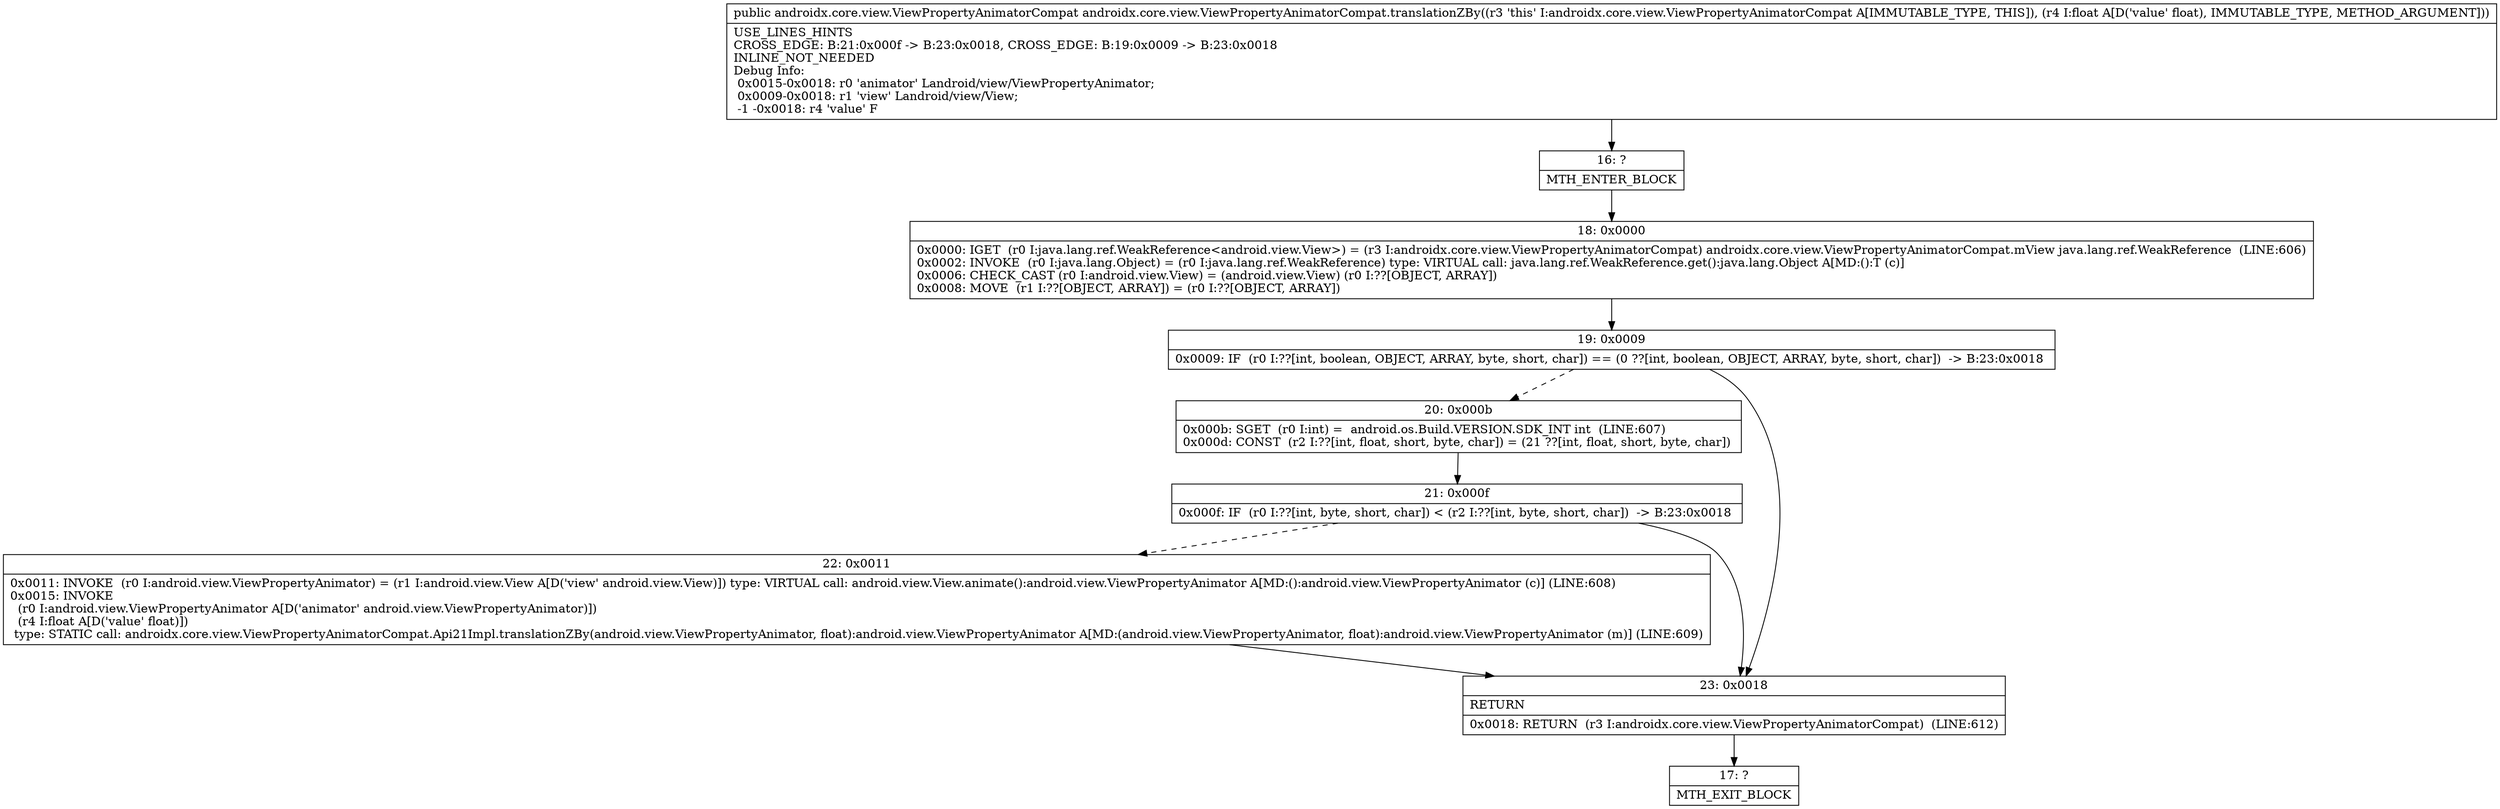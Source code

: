 digraph "CFG forandroidx.core.view.ViewPropertyAnimatorCompat.translationZBy(F)Landroidx\/core\/view\/ViewPropertyAnimatorCompat;" {
Node_16 [shape=record,label="{16\:\ ?|MTH_ENTER_BLOCK\l}"];
Node_18 [shape=record,label="{18\:\ 0x0000|0x0000: IGET  (r0 I:java.lang.ref.WeakReference\<android.view.View\>) = (r3 I:androidx.core.view.ViewPropertyAnimatorCompat) androidx.core.view.ViewPropertyAnimatorCompat.mView java.lang.ref.WeakReference  (LINE:606)\l0x0002: INVOKE  (r0 I:java.lang.Object) = (r0 I:java.lang.ref.WeakReference) type: VIRTUAL call: java.lang.ref.WeakReference.get():java.lang.Object A[MD:():T (c)]\l0x0006: CHECK_CAST (r0 I:android.view.View) = (android.view.View) (r0 I:??[OBJECT, ARRAY]) \l0x0008: MOVE  (r1 I:??[OBJECT, ARRAY]) = (r0 I:??[OBJECT, ARRAY]) \l}"];
Node_19 [shape=record,label="{19\:\ 0x0009|0x0009: IF  (r0 I:??[int, boolean, OBJECT, ARRAY, byte, short, char]) == (0 ??[int, boolean, OBJECT, ARRAY, byte, short, char])  \-\> B:23:0x0018 \l}"];
Node_20 [shape=record,label="{20\:\ 0x000b|0x000b: SGET  (r0 I:int) =  android.os.Build.VERSION.SDK_INT int  (LINE:607)\l0x000d: CONST  (r2 I:??[int, float, short, byte, char]) = (21 ??[int, float, short, byte, char]) \l}"];
Node_21 [shape=record,label="{21\:\ 0x000f|0x000f: IF  (r0 I:??[int, byte, short, char]) \< (r2 I:??[int, byte, short, char])  \-\> B:23:0x0018 \l}"];
Node_22 [shape=record,label="{22\:\ 0x0011|0x0011: INVOKE  (r0 I:android.view.ViewPropertyAnimator) = (r1 I:android.view.View A[D('view' android.view.View)]) type: VIRTUAL call: android.view.View.animate():android.view.ViewPropertyAnimator A[MD:():android.view.ViewPropertyAnimator (c)] (LINE:608)\l0x0015: INVOKE  \l  (r0 I:android.view.ViewPropertyAnimator A[D('animator' android.view.ViewPropertyAnimator)])\l  (r4 I:float A[D('value' float)])\l type: STATIC call: androidx.core.view.ViewPropertyAnimatorCompat.Api21Impl.translationZBy(android.view.ViewPropertyAnimator, float):android.view.ViewPropertyAnimator A[MD:(android.view.ViewPropertyAnimator, float):android.view.ViewPropertyAnimator (m)] (LINE:609)\l}"];
Node_23 [shape=record,label="{23\:\ 0x0018|RETURN\l|0x0018: RETURN  (r3 I:androidx.core.view.ViewPropertyAnimatorCompat)  (LINE:612)\l}"];
Node_17 [shape=record,label="{17\:\ ?|MTH_EXIT_BLOCK\l}"];
MethodNode[shape=record,label="{public androidx.core.view.ViewPropertyAnimatorCompat androidx.core.view.ViewPropertyAnimatorCompat.translationZBy((r3 'this' I:androidx.core.view.ViewPropertyAnimatorCompat A[IMMUTABLE_TYPE, THIS]), (r4 I:float A[D('value' float), IMMUTABLE_TYPE, METHOD_ARGUMENT]))  | USE_LINES_HINTS\lCROSS_EDGE: B:21:0x000f \-\> B:23:0x0018, CROSS_EDGE: B:19:0x0009 \-\> B:23:0x0018\lINLINE_NOT_NEEDED\lDebug Info:\l  0x0015\-0x0018: r0 'animator' Landroid\/view\/ViewPropertyAnimator;\l  0x0009\-0x0018: r1 'view' Landroid\/view\/View;\l  \-1 \-0x0018: r4 'value' F\l}"];
MethodNode -> Node_16;Node_16 -> Node_18;
Node_18 -> Node_19;
Node_19 -> Node_20[style=dashed];
Node_19 -> Node_23;
Node_20 -> Node_21;
Node_21 -> Node_22[style=dashed];
Node_21 -> Node_23;
Node_22 -> Node_23;
Node_23 -> Node_17;
}

